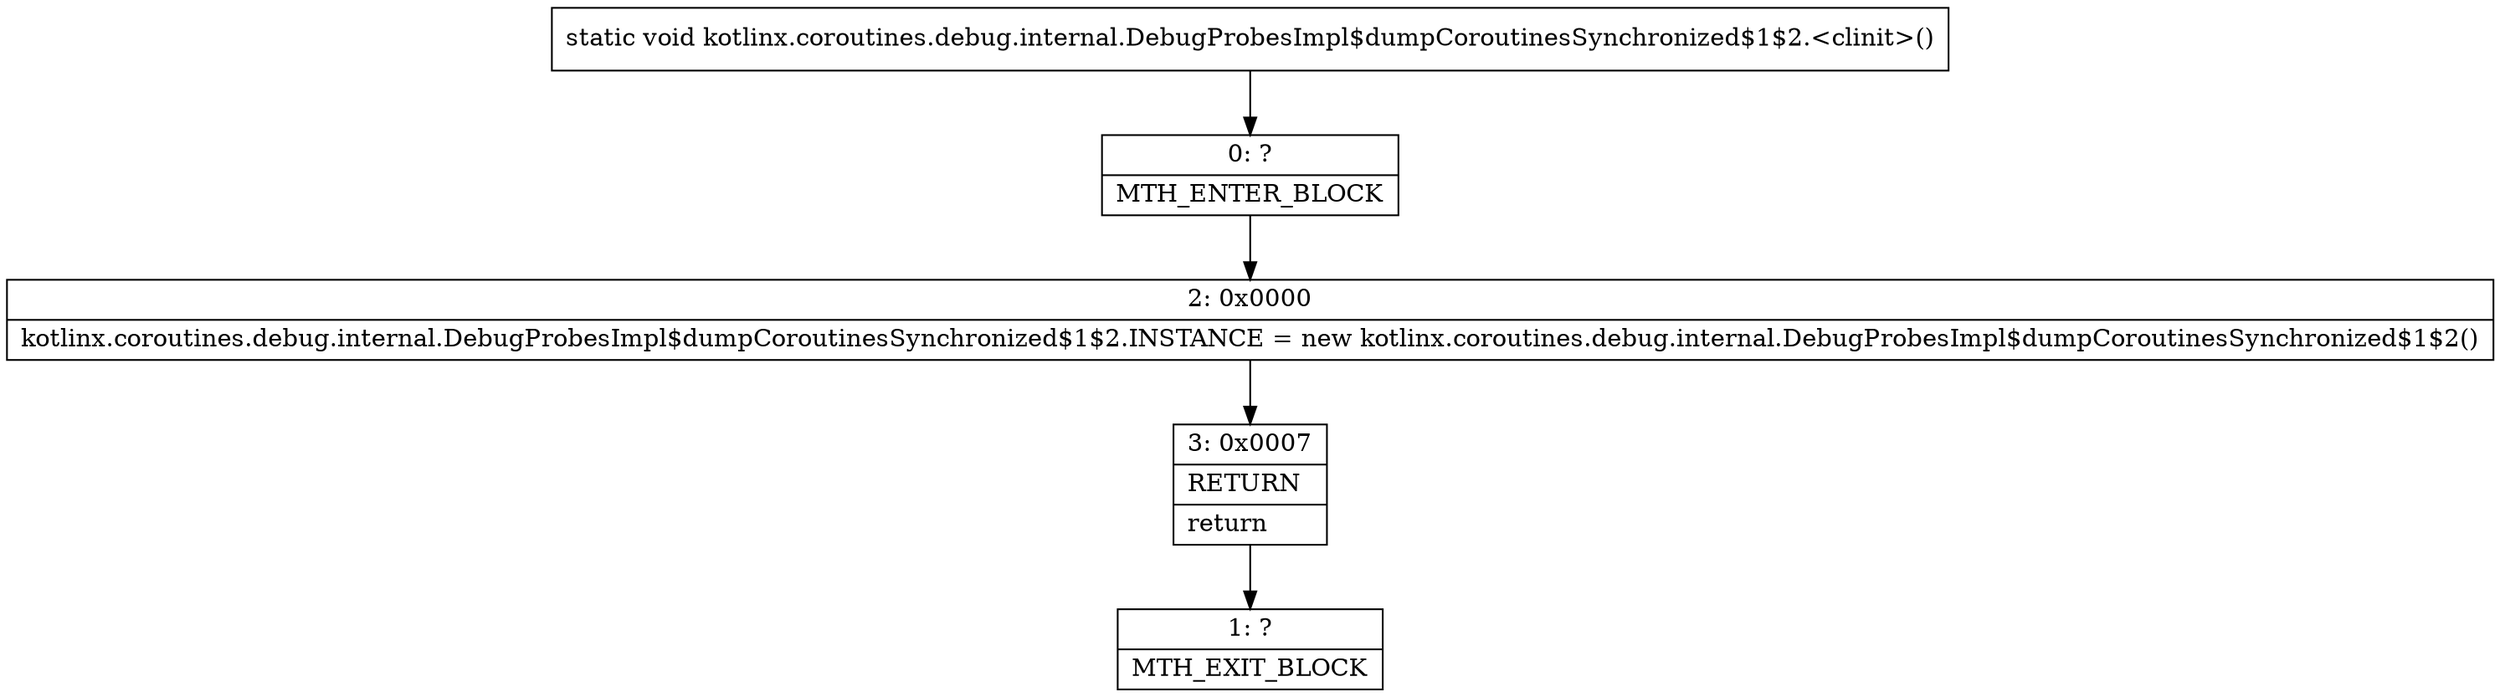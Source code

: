 digraph "CFG forkotlinx.coroutines.debug.internal.DebugProbesImpl$dumpCoroutinesSynchronized$1$2.\<clinit\>()V" {
Node_0 [shape=record,label="{0\:\ ?|MTH_ENTER_BLOCK\l}"];
Node_2 [shape=record,label="{2\:\ 0x0000|kotlinx.coroutines.debug.internal.DebugProbesImpl$dumpCoroutinesSynchronized$1$2.INSTANCE = new kotlinx.coroutines.debug.internal.DebugProbesImpl$dumpCoroutinesSynchronized$1$2()\l}"];
Node_3 [shape=record,label="{3\:\ 0x0007|RETURN\l|return\l}"];
Node_1 [shape=record,label="{1\:\ ?|MTH_EXIT_BLOCK\l}"];
MethodNode[shape=record,label="{static void kotlinx.coroutines.debug.internal.DebugProbesImpl$dumpCoroutinesSynchronized$1$2.\<clinit\>() }"];
MethodNode -> Node_0;Node_0 -> Node_2;
Node_2 -> Node_3;
Node_3 -> Node_1;
}

